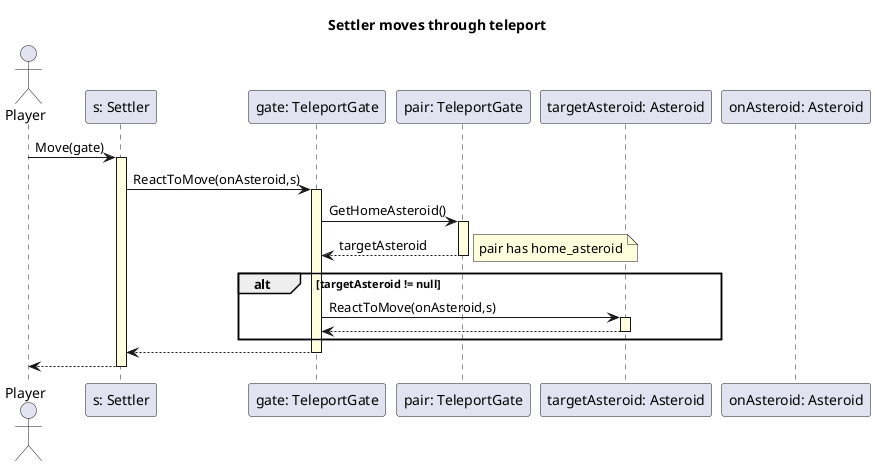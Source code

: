 @startuml Settler moves through teleport

title Settler moves through teleport

skinparam SequenceLifeLineBackgroundColor LightYellow

actor Player as player

participant "s: Settler" as s
participant "gate: TeleportGate" as gate
participant "pair: TeleportGate" as pair

participant "targetAsteroid: Asteroid" as a2

participant "onAsteroid: Asteroid" as a1




player -> s ++ : Move(gate)

s -> gate ++ : ReactToMove(onAsteroid,s)

gate -> pair ++ : GetHomeAsteroid()
pair --> gate --: targetAsteroid

note right : pair has home_asteroid

alt targetAsteroid != null
    gate -> a2 ++ : ReactToMove(onAsteroid,s)
    a2 --> gate --
end

gate --> s --

s --> player --

@enduml